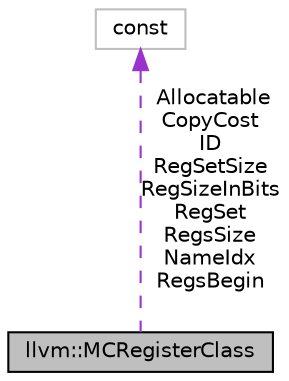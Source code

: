 digraph "llvm::MCRegisterClass"
{
 // LATEX_PDF_SIZE
  bgcolor="transparent";
  edge [fontname="Helvetica",fontsize="10",labelfontname="Helvetica",labelfontsize="10"];
  node [fontname="Helvetica",fontsize="10",shape=record];
  Node1 [label="llvm::MCRegisterClass",height=0.2,width=0.4,color="black", fillcolor="grey75", style="filled", fontcolor="black",tooltip="MCRegisterClass - Base class of TargetRegisterClass."];
  Node2 -> Node1 [dir="back",color="darkorchid3",fontsize="10",style="dashed",label=" Allocatable\nCopyCost\nID\nRegSetSize\nRegSizeInBits\nRegSet\nRegsSize\nNameIdx\nRegsBegin" ,fontname="Helvetica"];
  Node2 [label="const",height=0.2,width=0.4,color="grey75",tooltip=" "];
}
